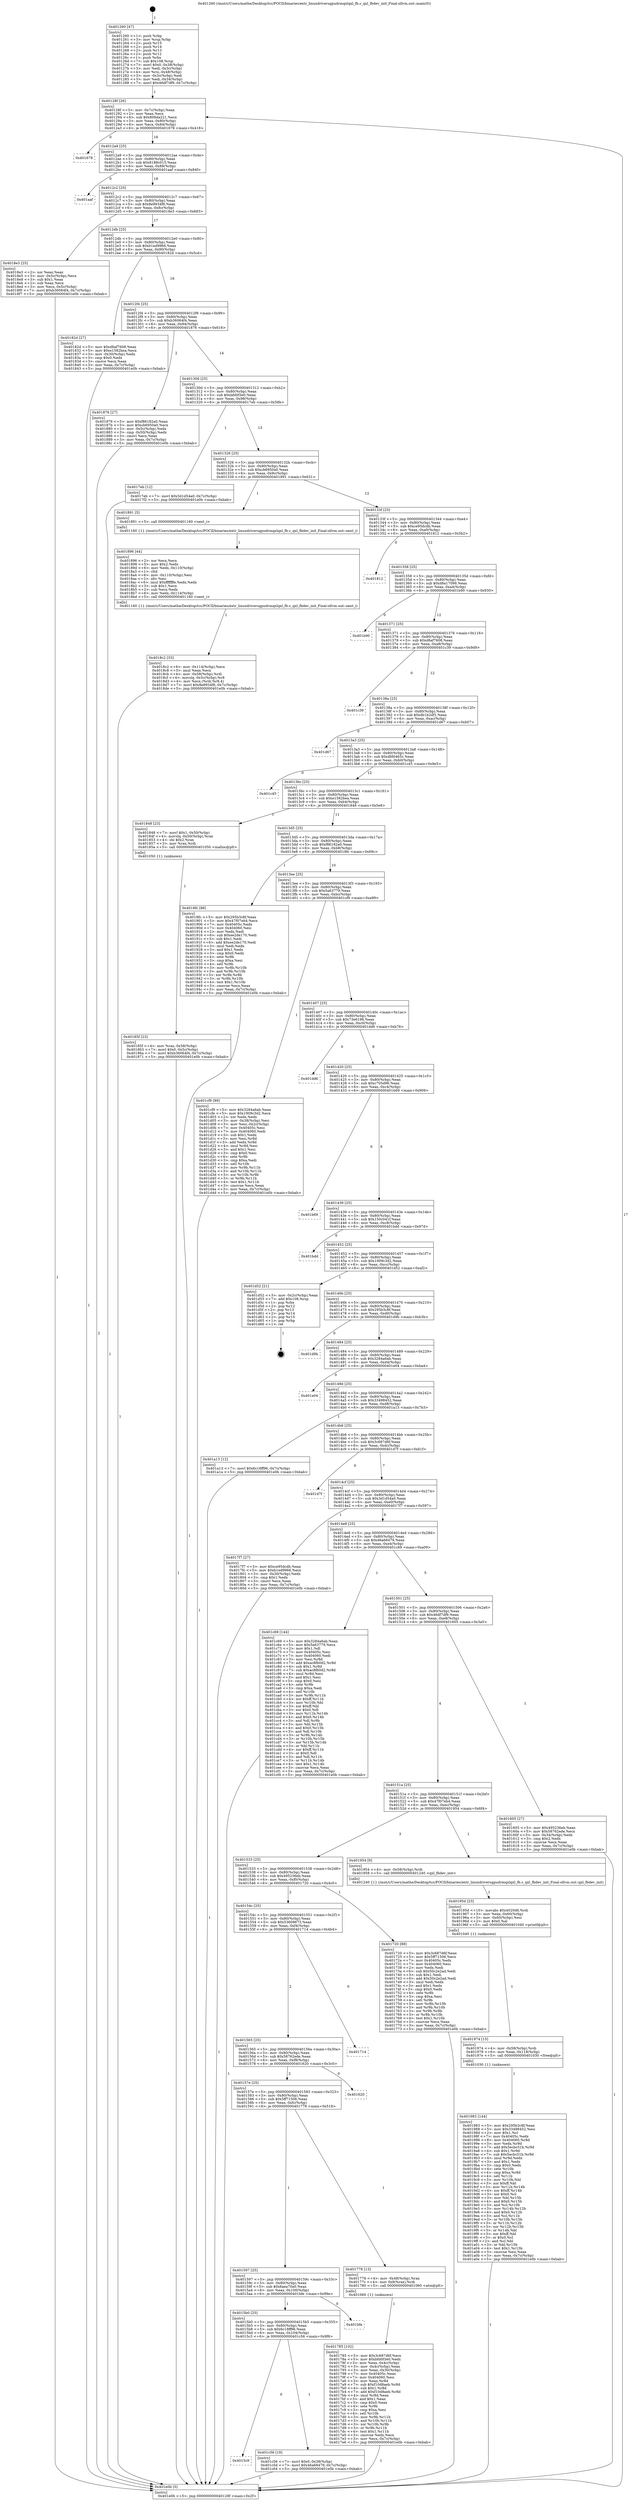 digraph "0x401260" {
  label = "0x401260 (/mnt/c/Users/mathe/Desktop/tcc/POCII/binaries/extr_linuxdriversgpudrmqxlqxl_fb.c_qxl_fbdev_init_Final-ollvm.out::main(0))"
  labelloc = "t"
  node[shape=record]

  Entry [label="",width=0.3,height=0.3,shape=circle,fillcolor=black,style=filled]
  "0x40128f" [label="{
     0x40128f [26]\l
     | [instrs]\l
     &nbsp;&nbsp;0x40128f \<+3\>: mov -0x7c(%rbp),%eax\l
     &nbsp;&nbsp;0x401292 \<+2\>: mov %eax,%ecx\l
     &nbsp;&nbsp;0x401294 \<+6\>: sub $0x806da221,%ecx\l
     &nbsp;&nbsp;0x40129a \<+3\>: mov %eax,-0x80(%rbp)\l
     &nbsp;&nbsp;0x40129d \<+6\>: mov %ecx,-0x84(%rbp)\l
     &nbsp;&nbsp;0x4012a3 \<+6\>: je 0000000000401678 \<main+0x418\>\l
  }"]
  "0x401678" [label="{
     0x401678\l
  }", style=dashed]
  "0x4012a9" [label="{
     0x4012a9 [25]\l
     | [instrs]\l
     &nbsp;&nbsp;0x4012a9 \<+5\>: jmp 00000000004012ae \<main+0x4e\>\l
     &nbsp;&nbsp;0x4012ae \<+3\>: mov -0x80(%rbp),%eax\l
     &nbsp;&nbsp;0x4012b1 \<+5\>: sub $0x8188c015,%eax\l
     &nbsp;&nbsp;0x4012b6 \<+6\>: mov %eax,-0x88(%rbp)\l
     &nbsp;&nbsp;0x4012bc \<+6\>: je 0000000000401aaf \<main+0x84f\>\l
  }"]
  Exit [label="",width=0.3,height=0.3,shape=circle,fillcolor=black,style=filled,peripheries=2]
  "0x401aaf" [label="{
     0x401aaf\l
  }", style=dashed]
  "0x4012c2" [label="{
     0x4012c2 [25]\l
     | [instrs]\l
     &nbsp;&nbsp;0x4012c2 \<+5\>: jmp 00000000004012c7 \<main+0x67\>\l
     &nbsp;&nbsp;0x4012c7 \<+3\>: mov -0x80(%rbp),%eax\l
     &nbsp;&nbsp;0x4012ca \<+5\>: sub $0x8e9934f6,%eax\l
     &nbsp;&nbsp;0x4012cf \<+6\>: mov %eax,-0x8c(%rbp)\l
     &nbsp;&nbsp;0x4012d5 \<+6\>: je 00000000004018e3 \<main+0x683\>\l
  }"]
  "0x4015c9" [label="{
     0x4015c9\l
  }", style=dashed]
  "0x4018e3" [label="{
     0x4018e3 [25]\l
     | [instrs]\l
     &nbsp;&nbsp;0x4018e3 \<+2\>: xor %eax,%eax\l
     &nbsp;&nbsp;0x4018e5 \<+3\>: mov -0x5c(%rbp),%ecx\l
     &nbsp;&nbsp;0x4018e8 \<+3\>: sub $0x1,%eax\l
     &nbsp;&nbsp;0x4018eb \<+2\>: sub %eax,%ecx\l
     &nbsp;&nbsp;0x4018ed \<+3\>: mov %ecx,-0x5c(%rbp)\l
     &nbsp;&nbsp;0x4018f0 \<+7\>: movl $0xb36064f4,-0x7c(%rbp)\l
     &nbsp;&nbsp;0x4018f7 \<+5\>: jmp 0000000000401e0b \<main+0xbab\>\l
  }"]
  "0x4012db" [label="{
     0x4012db [25]\l
     | [instrs]\l
     &nbsp;&nbsp;0x4012db \<+5\>: jmp 00000000004012e0 \<main+0x80\>\l
     &nbsp;&nbsp;0x4012e0 \<+3\>: mov -0x80(%rbp),%eax\l
     &nbsp;&nbsp;0x4012e3 \<+5\>: sub $0xb1ed9966,%eax\l
     &nbsp;&nbsp;0x4012e8 \<+6\>: mov %eax,-0x90(%rbp)\l
     &nbsp;&nbsp;0x4012ee \<+6\>: je 000000000040182d \<main+0x5cd\>\l
  }"]
  "0x401c56" [label="{
     0x401c56 [19]\l
     | [instrs]\l
     &nbsp;&nbsp;0x401c56 \<+7\>: movl $0x0,-0x38(%rbp)\l
     &nbsp;&nbsp;0x401c5d \<+7\>: movl $0x46a68479,-0x7c(%rbp)\l
     &nbsp;&nbsp;0x401c64 \<+5\>: jmp 0000000000401e0b \<main+0xbab\>\l
  }"]
  "0x40182d" [label="{
     0x40182d [27]\l
     | [instrs]\l
     &nbsp;&nbsp;0x40182d \<+5\>: mov $0xd8af7608,%eax\l
     &nbsp;&nbsp;0x401832 \<+5\>: mov $0xe1582bea,%ecx\l
     &nbsp;&nbsp;0x401837 \<+3\>: mov -0x30(%rbp),%edx\l
     &nbsp;&nbsp;0x40183a \<+3\>: cmp $0x0,%edx\l
     &nbsp;&nbsp;0x40183d \<+3\>: cmove %ecx,%eax\l
     &nbsp;&nbsp;0x401840 \<+3\>: mov %eax,-0x7c(%rbp)\l
     &nbsp;&nbsp;0x401843 \<+5\>: jmp 0000000000401e0b \<main+0xbab\>\l
  }"]
  "0x4012f4" [label="{
     0x4012f4 [25]\l
     | [instrs]\l
     &nbsp;&nbsp;0x4012f4 \<+5\>: jmp 00000000004012f9 \<main+0x99\>\l
     &nbsp;&nbsp;0x4012f9 \<+3\>: mov -0x80(%rbp),%eax\l
     &nbsp;&nbsp;0x4012fc \<+5\>: sub $0xb36064f4,%eax\l
     &nbsp;&nbsp;0x401301 \<+6\>: mov %eax,-0x94(%rbp)\l
     &nbsp;&nbsp;0x401307 \<+6\>: je 0000000000401876 \<main+0x616\>\l
  }"]
  "0x4015b0" [label="{
     0x4015b0 [25]\l
     | [instrs]\l
     &nbsp;&nbsp;0x4015b0 \<+5\>: jmp 00000000004015b5 \<main+0x355\>\l
     &nbsp;&nbsp;0x4015b5 \<+3\>: mov -0x80(%rbp),%eax\l
     &nbsp;&nbsp;0x4015b8 \<+5\>: sub $0x6c18ff96,%eax\l
     &nbsp;&nbsp;0x4015bd \<+6\>: mov %eax,-0x104(%rbp)\l
     &nbsp;&nbsp;0x4015c3 \<+6\>: je 0000000000401c56 \<main+0x9f6\>\l
  }"]
  "0x401876" [label="{
     0x401876 [27]\l
     | [instrs]\l
     &nbsp;&nbsp;0x401876 \<+5\>: mov $0xf86182a0,%eax\l
     &nbsp;&nbsp;0x40187b \<+5\>: mov $0xcb6950a0,%ecx\l
     &nbsp;&nbsp;0x401880 \<+3\>: mov -0x5c(%rbp),%edx\l
     &nbsp;&nbsp;0x401883 \<+3\>: cmp -0x50(%rbp),%edx\l
     &nbsp;&nbsp;0x401886 \<+3\>: cmovl %ecx,%eax\l
     &nbsp;&nbsp;0x401889 \<+3\>: mov %eax,-0x7c(%rbp)\l
     &nbsp;&nbsp;0x40188c \<+5\>: jmp 0000000000401e0b \<main+0xbab\>\l
  }"]
  "0x40130d" [label="{
     0x40130d [25]\l
     | [instrs]\l
     &nbsp;&nbsp;0x40130d \<+5\>: jmp 0000000000401312 \<main+0xb2\>\l
     &nbsp;&nbsp;0x401312 \<+3\>: mov -0x80(%rbp),%eax\l
     &nbsp;&nbsp;0x401315 \<+5\>: sub $0xbfd0f3e0,%eax\l
     &nbsp;&nbsp;0x40131a \<+6\>: mov %eax,-0x98(%rbp)\l
     &nbsp;&nbsp;0x401320 \<+6\>: je 00000000004017eb \<main+0x58b\>\l
  }"]
  "0x401bfe" [label="{
     0x401bfe\l
  }", style=dashed]
  "0x4017eb" [label="{
     0x4017eb [12]\l
     | [instrs]\l
     &nbsp;&nbsp;0x4017eb \<+7\>: movl $0x3d1d54a0,-0x7c(%rbp)\l
     &nbsp;&nbsp;0x4017f2 \<+5\>: jmp 0000000000401e0b \<main+0xbab\>\l
  }"]
  "0x401326" [label="{
     0x401326 [25]\l
     | [instrs]\l
     &nbsp;&nbsp;0x401326 \<+5\>: jmp 000000000040132b \<main+0xcb\>\l
     &nbsp;&nbsp;0x40132b \<+3\>: mov -0x80(%rbp),%eax\l
     &nbsp;&nbsp;0x40132e \<+5\>: sub $0xcb6950a0,%eax\l
     &nbsp;&nbsp;0x401333 \<+6\>: mov %eax,-0x9c(%rbp)\l
     &nbsp;&nbsp;0x401339 \<+6\>: je 0000000000401891 \<main+0x631\>\l
  }"]
  "0x401983" [label="{
     0x401983 [144]\l
     | [instrs]\l
     &nbsp;&nbsp;0x401983 \<+5\>: mov $0x295b3c8f,%eax\l
     &nbsp;&nbsp;0x401988 \<+5\>: mov $0x33498452,%esi\l
     &nbsp;&nbsp;0x40198d \<+2\>: mov $0x1,%cl\l
     &nbsp;&nbsp;0x40198f \<+7\>: mov 0x40405c,%edx\l
     &nbsp;&nbsp;0x401996 \<+8\>: mov 0x404060,%r8d\l
     &nbsp;&nbsp;0x40199e \<+3\>: mov %edx,%r9d\l
     &nbsp;&nbsp;0x4019a1 \<+7\>: add $0x5ecbc51b,%r9d\l
     &nbsp;&nbsp;0x4019a8 \<+4\>: sub $0x1,%r9d\l
     &nbsp;&nbsp;0x4019ac \<+7\>: sub $0x5ecbc51b,%r9d\l
     &nbsp;&nbsp;0x4019b3 \<+4\>: imul %r9d,%edx\l
     &nbsp;&nbsp;0x4019b7 \<+3\>: and $0x1,%edx\l
     &nbsp;&nbsp;0x4019ba \<+3\>: cmp $0x0,%edx\l
     &nbsp;&nbsp;0x4019bd \<+4\>: sete %r10b\l
     &nbsp;&nbsp;0x4019c1 \<+4\>: cmp $0xa,%r8d\l
     &nbsp;&nbsp;0x4019c5 \<+4\>: setl %r11b\l
     &nbsp;&nbsp;0x4019c9 \<+3\>: mov %r10b,%bl\l
     &nbsp;&nbsp;0x4019cc \<+3\>: xor $0xff,%bl\l
     &nbsp;&nbsp;0x4019cf \<+3\>: mov %r11b,%r14b\l
     &nbsp;&nbsp;0x4019d2 \<+4\>: xor $0xff,%r14b\l
     &nbsp;&nbsp;0x4019d6 \<+3\>: xor $0x0,%cl\l
     &nbsp;&nbsp;0x4019d9 \<+3\>: mov %bl,%r15b\l
     &nbsp;&nbsp;0x4019dc \<+4\>: and $0x0,%r15b\l
     &nbsp;&nbsp;0x4019e0 \<+3\>: and %cl,%r10b\l
     &nbsp;&nbsp;0x4019e3 \<+3\>: mov %r14b,%r12b\l
     &nbsp;&nbsp;0x4019e6 \<+4\>: and $0x0,%r12b\l
     &nbsp;&nbsp;0x4019ea \<+3\>: and %cl,%r11b\l
     &nbsp;&nbsp;0x4019ed \<+3\>: or %r10b,%r15b\l
     &nbsp;&nbsp;0x4019f0 \<+3\>: or %r11b,%r12b\l
     &nbsp;&nbsp;0x4019f3 \<+3\>: xor %r12b,%r15b\l
     &nbsp;&nbsp;0x4019f6 \<+3\>: or %r14b,%bl\l
     &nbsp;&nbsp;0x4019f9 \<+3\>: xor $0xff,%bl\l
     &nbsp;&nbsp;0x4019fc \<+3\>: or $0x0,%cl\l
     &nbsp;&nbsp;0x4019ff \<+2\>: and %cl,%bl\l
     &nbsp;&nbsp;0x401a01 \<+3\>: or %bl,%r15b\l
     &nbsp;&nbsp;0x401a04 \<+4\>: test $0x1,%r15b\l
     &nbsp;&nbsp;0x401a08 \<+3\>: cmovne %esi,%eax\l
     &nbsp;&nbsp;0x401a0b \<+3\>: mov %eax,-0x7c(%rbp)\l
     &nbsp;&nbsp;0x401a0e \<+5\>: jmp 0000000000401e0b \<main+0xbab\>\l
  }"]
  "0x401891" [label="{
     0x401891 [5]\l
     | [instrs]\l
     &nbsp;&nbsp;0x401891 \<+5\>: call 0000000000401160 \<next_i\>\l
     | [calls]\l
     &nbsp;&nbsp;0x401160 \{1\} (/mnt/c/Users/mathe/Desktop/tcc/POCII/binaries/extr_linuxdriversgpudrmqxlqxl_fb.c_qxl_fbdev_init_Final-ollvm.out::next_i)\l
  }"]
  "0x40133f" [label="{
     0x40133f [25]\l
     | [instrs]\l
     &nbsp;&nbsp;0x40133f \<+5\>: jmp 0000000000401344 \<main+0xe4\>\l
     &nbsp;&nbsp;0x401344 \<+3\>: mov -0x80(%rbp),%eax\l
     &nbsp;&nbsp;0x401347 \<+5\>: sub $0xce95dcdb,%eax\l
     &nbsp;&nbsp;0x40134c \<+6\>: mov %eax,-0xa0(%rbp)\l
     &nbsp;&nbsp;0x401352 \<+6\>: je 0000000000401812 \<main+0x5b2\>\l
  }"]
  "0x401974" [label="{
     0x401974 [15]\l
     | [instrs]\l
     &nbsp;&nbsp;0x401974 \<+4\>: mov -0x58(%rbp),%rdi\l
     &nbsp;&nbsp;0x401978 \<+6\>: mov %eax,-0x118(%rbp)\l
     &nbsp;&nbsp;0x40197e \<+5\>: call 0000000000401030 \<free@plt\>\l
     | [calls]\l
     &nbsp;&nbsp;0x401030 \{1\} (unknown)\l
  }"]
  "0x401812" [label="{
     0x401812\l
  }", style=dashed]
  "0x401358" [label="{
     0x401358 [25]\l
     | [instrs]\l
     &nbsp;&nbsp;0x401358 \<+5\>: jmp 000000000040135d \<main+0xfd\>\l
     &nbsp;&nbsp;0x40135d \<+3\>: mov -0x80(%rbp),%eax\l
     &nbsp;&nbsp;0x401360 \<+5\>: sub $0xd8a17099,%eax\l
     &nbsp;&nbsp;0x401365 \<+6\>: mov %eax,-0xa4(%rbp)\l
     &nbsp;&nbsp;0x40136b \<+6\>: je 0000000000401b90 \<main+0x930\>\l
  }"]
  "0x40195d" [label="{
     0x40195d [23]\l
     | [instrs]\l
     &nbsp;&nbsp;0x40195d \<+10\>: movabs $0x4020d6,%rdi\l
     &nbsp;&nbsp;0x401967 \<+3\>: mov %eax,-0x60(%rbp)\l
     &nbsp;&nbsp;0x40196a \<+3\>: mov -0x60(%rbp),%esi\l
     &nbsp;&nbsp;0x40196d \<+2\>: mov $0x0,%al\l
     &nbsp;&nbsp;0x40196f \<+5\>: call 0000000000401040 \<printf@plt\>\l
     | [calls]\l
     &nbsp;&nbsp;0x401040 \{1\} (unknown)\l
  }"]
  "0x401b90" [label="{
     0x401b90\l
  }", style=dashed]
  "0x401371" [label="{
     0x401371 [25]\l
     | [instrs]\l
     &nbsp;&nbsp;0x401371 \<+5\>: jmp 0000000000401376 \<main+0x116\>\l
     &nbsp;&nbsp;0x401376 \<+3\>: mov -0x80(%rbp),%eax\l
     &nbsp;&nbsp;0x401379 \<+5\>: sub $0xd8af7608,%eax\l
     &nbsp;&nbsp;0x40137e \<+6\>: mov %eax,-0xa8(%rbp)\l
     &nbsp;&nbsp;0x401384 \<+6\>: je 0000000000401c39 \<main+0x9d9\>\l
  }"]
  "0x4018c2" [label="{
     0x4018c2 [33]\l
     | [instrs]\l
     &nbsp;&nbsp;0x4018c2 \<+6\>: mov -0x114(%rbp),%ecx\l
     &nbsp;&nbsp;0x4018c8 \<+3\>: imul %eax,%ecx\l
     &nbsp;&nbsp;0x4018cb \<+4\>: mov -0x58(%rbp),%rdi\l
     &nbsp;&nbsp;0x4018cf \<+4\>: movslq -0x5c(%rbp),%r8\l
     &nbsp;&nbsp;0x4018d3 \<+4\>: mov %ecx,(%rdi,%r8,4)\l
     &nbsp;&nbsp;0x4018d7 \<+7\>: movl $0x8e9934f6,-0x7c(%rbp)\l
     &nbsp;&nbsp;0x4018de \<+5\>: jmp 0000000000401e0b \<main+0xbab\>\l
  }"]
  "0x401c39" [label="{
     0x401c39\l
  }", style=dashed]
  "0x40138a" [label="{
     0x40138a [25]\l
     | [instrs]\l
     &nbsp;&nbsp;0x40138a \<+5\>: jmp 000000000040138f \<main+0x12f\>\l
     &nbsp;&nbsp;0x40138f \<+3\>: mov -0x80(%rbp),%eax\l
     &nbsp;&nbsp;0x401392 \<+5\>: sub $0xdb1b2df1,%eax\l
     &nbsp;&nbsp;0x401397 \<+6\>: mov %eax,-0xac(%rbp)\l
     &nbsp;&nbsp;0x40139d \<+6\>: je 0000000000401d67 \<main+0xb07\>\l
  }"]
  "0x401896" [label="{
     0x401896 [44]\l
     | [instrs]\l
     &nbsp;&nbsp;0x401896 \<+2\>: xor %ecx,%ecx\l
     &nbsp;&nbsp;0x401898 \<+5\>: mov $0x2,%edx\l
     &nbsp;&nbsp;0x40189d \<+6\>: mov %edx,-0x110(%rbp)\l
     &nbsp;&nbsp;0x4018a3 \<+1\>: cltd\l
     &nbsp;&nbsp;0x4018a4 \<+6\>: mov -0x110(%rbp),%esi\l
     &nbsp;&nbsp;0x4018aa \<+2\>: idiv %esi\l
     &nbsp;&nbsp;0x4018ac \<+6\>: imul $0xfffffffe,%edx,%edx\l
     &nbsp;&nbsp;0x4018b2 \<+3\>: sub $0x1,%ecx\l
     &nbsp;&nbsp;0x4018b5 \<+2\>: sub %ecx,%edx\l
     &nbsp;&nbsp;0x4018b7 \<+6\>: mov %edx,-0x114(%rbp)\l
     &nbsp;&nbsp;0x4018bd \<+5\>: call 0000000000401160 \<next_i\>\l
     | [calls]\l
     &nbsp;&nbsp;0x401160 \{1\} (/mnt/c/Users/mathe/Desktop/tcc/POCII/binaries/extr_linuxdriversgpudrmqxlqxl_fb.c_qxl_fbdev_init_Final-ollvm.out::next_i)\l
  }"]
  "0x401d67" [label="{
     0x401d67\l
  }", style=dashed]
  "0x4013a3" [label="{
     0x4013a3 [25]\l
     | [instrs]\l
     &nbsp;&nbsp;0x4013a3 \<+5\>: jmp 00000000004013a8 \<main+0x148\>\l
     &nbsp;&nbsp;0x4013a8 \<+3\>: mov -0x80(%rbp),%eax\l
     &nbsp;&nbsp;0x4013ab \<+5\>: sub $0xdfd0465c,%eax\l
     &nbsp;&nbsp;0x4013b0 \<+6\>: mov %eax,-0xb0(%rbp)\l
     &nbsp;&nbsp;0x4013b6 \<+6\>: je 0000000000401c45 \<main+0x9e5\>\l
  }"]
  "0x40185f" [label="{
     0x40185f [23]\l
     | [instrs]\l
     &nbsp;&nbsp;0x40185f \<+4\>: mov %rax,-0x58(%rbp)\l
     &nbsp;&nbsp;0x401863 \<+7\>: movl $0x0,-0x5c(%rbp)\l
     &nbsp;&nbsp;0x40186a \<+7\>: movl $0xb36064f4,-0x7c(%rbp)\l
     &nbsp;&nbsp;0x401871 \<+5\>: jmp 0000000000401e0b \<main+0xbab\>\l
  }"]
  "0x401c45" [label="{
     0x401c45\l
  }", style=dashed]
  "0x4013bc" [label="{
     0x4013bc [25]\l
     | [instrs]\l
     &nbsp;&nbsp;0x4013bc \<+5\>: jmp 00000000004013c1 \<main+0x161\>\l
     &nbsp;&nbsp;0x4013c1 \<+3\>: mov -0x80(%rbp),%eax\l
     &nbsp;&nbsp;0x4013c4 \<+5\>: sub $0xe1582bea,%eax\l
     &nbsp;&nbsp;0x4013c9 \<+6\>: mov %eax,-0xb4(%rbp)\l
     &nbsp;&nbsp;0x4013cf \<+6\>: je 0000000000401848 \<main+0x5e8\>\l
  }"]
  "0x401785" [label="{
     0x401785 [102]\l
     | [instrs]\l
     &nbsp;&nbsp;0x401785 \<+5\>: mov $0x3c687d6f,%ecx\l
     &nbsp;&nbsp;0x40178a \<+5\>: mov $0xbfd0f3e0,%edx\l
     &nbsp;&nbsp;0x40178f \<+3\>: mov %eax,-0x4c(%rbp)\l
     &nbsp;&nbsp;0x401792 \<+3\>: mov -0x4c(%rbp),%eax\l
     &nbsp;&nbsp;0x401795 \<+3\>: mov %eax,-0x30(%rbp)\l
     &nbsp;&nbsp;0x401798 \<+7\>: mov 0x40405c,%eax\l
     &nbsp;&nbsp;0x40179f \<+7\>: mov 0x404060,%esi\l
     &nbsp;&nbsp;0x4017a6 \<+3\>: mov %eax,%r8d\l
     &nbsp;&nbsp;0x4017a9 \<+7\>: sub $0xf10d8aeb,%r8d\l
     &nbsp;&nbsp;0x4017b0 \<+4\>: sub $0x1,%r8d\l
     &nbsp;&nbsp;0x4017b4 \<+7\>: add $0xf10d8aeb,%r8d\l
     &nbsp;&nbsp;0x4017bb \<+4\>: imul %r8d,%eax\l
     &nbsp;&nbsp;0x4017bf \<+3\>: and $0x1,%eax\l
     &nbsp;&nbsp;0x4017c2 \<+3\>: cmp $0x0,%eax\l
     &nbsp;&nbsp;0x4017c5 \<+4\>: sete %r9b\l
     &nbsp;&nbsp;0x4017c9 \<+3\>: cmp $0xa,%esi\l
     &nbsp;&nbsp;0x4017cc \<+4\>: setl %r10b\l
     &nbsp;&nbsp;0x4017d0 \<+3\>: mov %r9b,%r11b\l
     &nbsp;&nbsp;0x4017d3 \<+3\>: and %r10b,%r11b\l
     &nbsp;&nbsp;0x4017d6 \<+3\>: xor %r10b,%r9b\l
     &nbsp;&nbsp;0x4017d9 \<+3\>: or %r9b,%r11b\l
     &nbsp;&nbsp;0x4017dc \<+4\>: test $0x1,%r11b\l
     &nbsp;&nbsp;0x4017e0 \<+3\>: cmovne %edx,%ecx\l
     &nbsp;&nbsp;0x4017e3 \<+3\>: mov %ecx,-0x7c(%rbp)\l
     &nbsp;&nbsp;0x4017e6 \<+5\>: jmp 0000000000401e0b \<main+0xbab\>\l
  }"]
  "0x401848" [label="{
     0x401848 [23]\l
     | [instrs]\l
     &nbsp;&nbsp;0x401848 \<+7\>: movl $0x1,-0x50(%rbp)\l
     &nbsp;&nbsp;0x40184f \<+4\>: movslq -0x50(%rbp),%rax\l
     &nbsp;&nbsp;0x401853 \<+4\>: shl $0x2,%rax\l
     &nbsp;&nbsp;0x401857 \<+3\>: mov %rax,%rdi\l
     &nbsp;&nbsp;0x40185a \<+5\>: call 0000000000401050 \<malloc@plt\>\l
     | [calls]\l
     &nbsp;&nbsp;0x401050 \{1\} (unknown)\l
  }"]
  "0x4013d5" [label="{
     0x4013d5 [25]\l
     | [instrs]\l
     &nbsp;&nbsp;0x4013d5 \<+5\>: jmp 00000000004013da \<main+0x17a\>\l
     &nbsp;&nbsp;0x4013da \<+3\>: mov -0x80(%rbp),%eax\l
     &nbsp;&nbsp;0x4013dd \<+5\>: sub $0xf86182a0,%eax\l
     &nbsp;&nbsp;0x4013e2 \<+6\>: mov %eax,-0xb8(%rbp)\l
     &nbsp;&nbsp;0x4013e8 \<+6\>: je 00000000004018fc \<main+0x69c\>\l
  }"]
  "0x401597" [label="{
     0x401597 [25]\l
     | [instrs]\l
     &nbsp;&nbsp;0x401597 \<+5\>: jmp 000000000040159c \<main+0x33c\>\l
     &nbsp;&nbsp;0x40159c \<+3\>: mov -0x80(%rbp),%eax\l
     &nbsp;&nbsp;0x40159f \<+5\>: sub $0x6aea70a0,%eax\l
     &nbsp;&nbsp;0x4015a4 \<+6\>: mov %eax,-0x100(%rbp)\l
     &nbsp;&nbsp;0x4015aa \<+6\>: je 0000000000401bfe \<main+0x99e\>\l
  }"]
  "0x4018fc" [label="{
     0x4018fc [88]\l
     | [instrs]\l
     &nbsp;&nbsp;0x4018fc \<+5\>: mov $0x295b3c8f,%eax\l
     &nbsp;&nbsp;0x401901 \<+5\>: mov $0x47f07eb4,%ecx\l
     &nbsp;&nbsp;0x401906 \<+7\>: mov 0x40405c,%edx\l
     &nbsp;&nbsp;0x40190d \<+7\>: mov 0x404060,%esi\l
     &nbsp;&nbsp;0x401914 \<+2\>: mov %edx,%edi\l
     &nbsp;&nbsp;0x401916 \<+6\>: sub $0xee2de170,%edi\l
     &nbsp;&nbsp;0x40191c \<+3\>: sub $0x1,%edi\l
     &nbsp;&nbsp;0x40191f \<+6\>: add $0xee2de170,%edi\l
     &nbsp;&nbsp;0x401925 \<+3\>: imul %edi,%edx\l
     &nbsp;&nbsp;0x401928 \<+3\>: and $0x1,%edx\l
     &nbsp;&nbsp;0x40192b \<+3\>: cmp $0x0,%edx\l
     &nbsp;&nbsp;0x40192e \<+4\>: sete %r8b\l
     &nbsp;&nbsp;0x401932 \<+3\>: cmp $0xa,%esi\l
     &nbsp;&nbsp;0x401935 \<+4\>: setl %r9b\l
     &nbsp;&nbsp;0x401939 \<+3\>: mov %r8b,%r10b\l
     &nbsp;&nbsp;0x40193c \<+3\>: and %r9b,%r10b\l
     &nbsp;&nbsp;0x40193f \<+3\>: xor %r9b,%r8b\l
     &nbsp;&nbsp;0x401942 \<+3\>: or %r8b,%r10b\l
     &nbsp;&nbsp;0x401945 \<+4\>: test $0x1,%r10b\l
     &nbsp;&nbsp;0x401949 \<+3\>: cmovne %ecx,%eax\l
     &nbsp;&nbsp;0x40194c \<+3\>: mov %eax,-0x7c(%rbp)\l
     &nbsp;&nbsp;0x40194f \<+5\>: jmp 0000000000401e0b \<main+0xbab\>\l
  }"]
  "0x4013ee" [label="{
     0x4013ee [25]\l
     | [instrs]\l
     &nbsp;&nbsp;0x4013ee \<+5\>: jmp 00000000004013f3 \<main+0x193\>\l
     &nbsp;&nbsp;0x4013f3 \<+3\>: mov -0x80(%rbp),%eax\l
     &nbsp;&nbsp;0x4013f6 \<+5\>: sub $0x5a63779,%eax\l
     &nbsp;&nbsp;0x4013fb \<+6\>: mov %eax,-0xbc(%rbp)\l
     &nbsp;&nbsp;0x401401 \<+6\>: je 0000000000401cf9 \<main+0xa99\>\l
  }"]
  "0x401778" [label="{
     0x401778 [13]\l
     | [instrs]\l
     &nbsp;&nbsp;0x401778 \<+4\>: mov -0x48(%rbp),%rax\l
     &nbsp;&nbsp;0x40177c \<+4\>: mov 0x8(%rax),%rdi\l
     &nbsp;&nbsp;0x401780 \<+5\>: call 0000000000401060 \<atoi@plt\>\l
     | [calls]\l
     &nbsp;&nbsp;0x401060 \{1\} (unknown)\l
  }"]
  "0x401cf9" [label="{
     0x401cf9 [89]\l
     | [instrs]\l
     &nbsp;&nbsp;0x401cf9 \<+5\>: mov $0x3284a6ab,%eax\l
     &nbsp;&nbsp;0x401cfe \<+5\>: mov $0x1909c3d2,%ecx\l
     &nbsp;&nbsp;0x401d03 \<+2\>: xor %edx,%edx\l
     &nbsp;&nbsp;0x401d05 \<+3\>: mov -0x38(%rbp),%esi\l
     &nbsp;&nbsp;0x401d08 \<+3\>: mov %esi,-0x2c(%rbp)\l
     &nbsp;&nbsp;0x401d0b \<+7\>: mov 0x40405c,%esi\l
     &nbsp;&nbsp;0x401d12 \<+7\>: mov 0x404060,%edi\l
     &nbsp;&nbsp;0x401d19 \<+3\>: sub $0x1,%edx\l
     &nbsp;&nbsp;0x401d1c \<+3\>: mov %esi,%r8d\l
     &nbsp;&nbsp;0x401d1f \<+3\>: add %edx,%r8d\l
     &nbsp;&nbsp;0x401d22 \<+4\>: imul %r8d,%esi\l
     &nbsp;&nbsp;0x401d26 \<+3\>: and $0x1,%esi\l
     &nbsp;&nbsp;0x401d29 \<+3\>: cmp $0x0,%esi\l
     &nbsp;&nbsp;0x401d2c \<+4\>: sete %r9b\l
     &nbsp;&nbsp;0x401d30 \<+3\>: cmp $0xa,%edi\l
     &nbsp;&nbsp;0x401d33 \<+4\>: setl %r10b\l
     &nbsp;&nbsp;0x401d37 \<+3\>: mov %r9b,%r11b\l
     &nbsp;&nbsp;0x401d3a \<+3\>: and %r10b,%r11b\l
     &nbsp;&nbsp;0x401d3d \<+3\>: xor %r10b,%r9b\l
     &nbsp;&nbsp;0x401d40 \<+3\>: or %r9b,%r11b\l
     &nbsp;&nbsp;0x401d43 \<+4\>: test $0x1,%r11b\l
     &nbsp;&nbsp;0x401d47 \<+3\>: cmovne %ecx,%eax\l
     &nbsp;&nbsp;0x401d4a \<+3\>: mov %eax,-0x7c(%rbp)\l
     &nbsp;&nbsp;0x401d4d \<+5\>: jmp 0000000000401e0b \<main+0xbab\>\l
  }"]
  "0x401407" [label="{
     0x401407 [25]\l
     | [instrs]\l
     &nbsp;&nbsp;0x401407 \<+5\>: jmp 000000000040140c \<main+0x1ac\>\l
     &nbsp;&nbsp;0x40140c \<+3\>: mov -0x80(%rbp),%eax\l
     &nbsp;&nbsp;0x40140f \<+5\>: sub $0x73e6196,%eax\l
     &nbsp;&nbsp;0x401414 \<+6\>: mov %eax,-0xc0(%rbp)\l
     &nbsp;&nbsp;0x40141a \<+6\>: je 0000000000401dd6 \<main+0xb76\>\l
  }"]
  "0x40157e" [label="{
     0x40157e [25]\l
     | [instrs]\l
     &nbsp;&nbsp;0x40157e \<+5\>: jmp 0000000000401583 \<main+0x323\>\l
     &nbsp;&nbsp;0x401583 \<+3\>: mov -0x80(%rbp),%eax\l
     &nbsp;&nbsp;0x401586 \<+5\>: sub $0x5ff71506,%eax\l
     &nbsp;&nbsp;0x40158b \<+6\>: mov %eax,-0xfc(%rbp)\l
     &nbsp;&nbsp;0x401591 \<+6\>: je 0000000000401778 \<main+0x518\>\l
  }"]
  "0x401dd6" [label="{
     0x401dd6\l
  }", style=dashed]
  "0x401420" [label="{
     0x401420 [25]\l
     | [instrs]\l
     &nbsp;&nbsp;0x401420 \<+5\>: jmp 0000000000401425 \<main+0x1c5\>\l
     &nbsp;&nbsp;0x401425 \<+3\>: mov -0x80(%rbp),%eax\l
     &nbsp;&nbsp;0x401428 \<+5\>: sub $0xc705d96,%eax\l
     &nbsp;&nbsp;0x40142d \<+6\>: mov %eax,-0xc4(%rbp)\l
     &nbsp;&nbsp;0x401433 \<+6\>: je 0000000000401b69 \<main+0x909\>\l
  }"]
  "0x401620" [label="{
     0x401620\l
  }", style=dashed]
  "0x401b69" [label="{
     0x401b69\l
  }", style=dashed]
  "0x401439" [label="{
     0x401439 [25]\l
     | [instrs]\l
     &nbsp;&nbsp;0x401439 \<+5\>: jmp 000000000040143e \<main+0x1de\>\l
     &nbsp;&nbsp;0x40143e \<+3\>: mov -0x80(%rbp),%eax\l
     &nbsp;&nbsp;0x401441 \<+5\>: sub $0x150c041f,%eax\l
     &nbsp;&nbsp;0x401446 \<+6\>: mov %eax,-0xc8(%rbp)\l
     &nbsp;&nbsp;0x40144c \<+6\>: je 0000000000401bdd \<main+0x97d\>\l
  }"]
  "0x401565" [label="{
     0x401565 [25]\l
     | [instrs]\l
     &nbsp;&nbsp;0x401565 \<+5\>: jmp 000000000040156a \<main+0x30a\>\l
     &nbsp;&nbsp;0x40156a \<+3\>: mov -0x80(%rbp),%eax\l
     &nbsp;&nbsp;0x40156d \<+5\>: sub $0x58762ede,%eax\l
     &nbsp;&nbsp;0x401572 \<+6\>: mov %eax,-0xf8(%rbp)\l
     &nbsp;&nbsp;0x401578 \<+6\>: je 0000000000401620 \<main+0x3c0\>\l
  }"]
  "0x401bdd" [label="{
     0x401bdd\l
  }", style=dashed]
  "0x401452" [label="{
     0x401452 [25]\l
     | [instrs]\l
     &nbsp;&nbsp;0x401452 \<+5\>: jmp 0000000000401457 \<main+0x1f7\>\l
     &nbsp;&nbsp;0x401457 \<+3\>: mov -0x80(%rbp),%eax\l
     &nbsp;&nbsp;0x40145a \<+5\>: sub $0x1909c3d2,%eax\l
     &nbsp;&nbsp;0x40145f \<+6\>: mov %eax,-0xcc(%rbp)\l
     &nbsp;&nbsp;0x401465 \<+6\>: je 0000000000401d52 \<main+0xaf2\>\l
  }"]
  "0x401714" [label="{
     0x401714\l
  }", style=dashed]
  "0x401d52" [label="{
     0x401d52 [21]\l
     | [instrs]\l
     &nbsp;&nbsp;0x401d52 \<+3\>: mov -0x2c(%rbp),%eax\l
     &nbsp;&nbsp;0x401d55 \<+7\>: add $0x108,%rsp\l
     &nbsp;&nbsp;0x401d5c \<+1\>: pop %rbx\l
     &nbsp;&nbsp;0x401d5d \<+2\>: pop %r12\l
     &nbsp;&nbsp;0x401d5f \<+2\>: pop %r13\l
     &nbsp;&nbsp;0x401d61 \<+2\>: pop %r14\l
     &nbsp;&nbsp;0x401d63 \<+2\>: pop %r15\l
     &nbsp;&nbsp;0x401d65 \<+1\>: pop %rbp\l
     &nbsp;&nbsp;0x401d66 \<+1\>: ret\l
  }"]
  "0x40146b" [label="{
     0x40146b [25]\l
     | [instrs]\l
     &nbsp;&nbsp;0x40146b \<+5\>: jmp 0000000000401470 \<main+0x210\>\l
     &nbsp;&nbsp;0x401470 \<+3\>: mov -0x80(%rbp),%eax\l
     &nbsp;&nbsp;0x401473 \<+5\>: sub $0x295b3c8f,%eax\l
     &nbsp;&nbsp;0x401478 \<+6\>: mov %eax,-0xd0(%rbp)\l
     &nbsp;&nbsp;0x40147e \<+6\>: je 0000000000401d9b \<main+0xb3b\>\l
  }"]
  "0x40154c" [label="{
     0x40154c [25]\l
     | [instrs]\l
     &nbsp;&nbsp;0x40154c \<+5\>: jmp 0000000000401551 \<main+0x2f1\>\l
     &nbsp;&nbsp;0x401551 \<+3\>: mov -0x80(%rbp),%eax\l
     &nbsp;&nbsp;0x401554 \<+5\>: sub $0x53608673,%eax\l
     &nbsp;&nbsp;0x401559 \<+6\>: mov %eax,-0xf4(%rbp)\l
     &nbsp;&nbsp;0x40155f \<+6\>: je 0000000000401714 \<main+0x4b4\>\l
  }"]
  "0x401d9b" [label="{
     0x401d9b\l
  }", style=dashed]
  "0x401484" [label="{
     0x401484 [25]\l
     | [instrs]\l
     &nbsp;&nbsp;0x401484 \<+5\>: jmp 0000000000401489 \<main+0x229\>\l
     &nbsp;&nbsp;0x401489 \<+3\>: mov -0x80(%rbp),%eax\l
     &nbsp;&nbsp;0x40148c \<+5\>: sub $0x3284a6ab,%eax\l
     &nbsp;&nbsp;0x401491 \<+6\>: mov %eax,-0xd4(%rbp)\l
     &nbsp;&nbsp;0x401497 \<+6\>: je 0000000000401e04 \<main+0xba4\>\l
  }"]
  "0x401720" [label="{
     0x401720 [88]\l
     | [instrs]\l
     &nbsp;&nbsp;0x401720 \<+5\>: mov $0x3c687d6f,%eax\l
     &nbsp;&nbsp;0x401725 \<+5\>: mov $0x5ff71506,%ecx\l
     &nbsp;&nbsp;0x40172a \<+7\>: mov 0x40405c,%edx\l
     &nbsp;&nbsp;0x401731 \<+7\>: mov 0x404060,%esi\l
     &nbsp;&nbsp;0x401738 \<+2\>: mov %edx,%edi\l
     &nbsp;&nbsp;0x40173a \<+6\>: sub $0x50c2e2ad,%edi\l
     &nbsp;&nbsp;0x401740 \<+3\>: sub $0x1,%edi\l
     &nbsp;&nbsp;0x401743 \<+6\>: add $0x50c2e2ad,%edi\l
     &nbsp;&nbsp;0x401749 \<+3\>: imul %edi,%edx\l
     &nbsp;&nbsp;0x40174c \<+3\>: and $0x1,%edx\l
     &nbsp;&nbsp;0x40174f \<+3\>: cmp $0x0,%edx\l
     &nbsp;&nbsp;0x401752 \<+4\>: sete %r8b\l
     &nbsp;&nbsp;0x401756 \<+3\>: cmp $0xa,%esi\l
     &nbsp;&nbsp;0x401759 \<+4\>: setl %r9b\l
     &nbsp;&nbsp;0x40175d \<+3\>: mov %r8b,%r10b\l
     &nbsp;&nbsp;0x401760 \<+3\>: and %r9b,%r10b\l
     &nbsp;&nbsp;0x401763 \<+3\>: xor %r9b,%r8b\l
     &nbsp;&nbsp;0x401766 \<+3\>: or %r8b,%r10b\l
     &nbsp;&nbsp;0x401769 \<+4\>: test $0x1,%r10b\l
     &nbsp;&nbsp;0x40176d \<+3\>: cmovne %ecx,%eax\l
     &nbsp;&nbsp;0x401770 \<+3\>: mov %eax,-0x7c(%rbp)\l
     &nbsp;&nbsp;0x401773 \<+5\>: jmp 0000000000401e0b \<main+0xbab\>\l
  }"]
  "0x401e04" [label="{
     0x401e04\l
  }", style=dashed]
  "0x40149d" [label="{
     0x40149d [25]\l
     | [instrs]\l
     &nbsp;&nbsp;0x40149d \<+5\>: jmp 00000000004014a2 \<main+0x242\>\l
     &nbsp;&nbsp;0x4014a2 \<+3\>: mov -0x80(%rbp),%eax\l
     &nbsp;&nbsp;0x4014a5 \<+5\>: sub $0x33498452,%eax\l
     &nbsp;&nbsp;0x4014aa \<+6\>: mov %eax,-0xd8(%rbp)\l
     &nbsp;&nbsp;0x4014b0 \<+6\>: je 0000000000401a13 \<main+0x7b3\>\l
  }"]
  "0x401533" [label="{
     0x401533 [25]\l
     | [instrs]\l
     &nbsp;&nbsp;0x401533 \<+5\>: jmp 0000000000401538 \<main+0x2d8\>\l
     &nbsp;&nbsp;0x401538 \<+3\>: mov -0x80(%rbp),%eax\l
     &nbsp;&nbsp;0x40153b \<+5\>: sub $0x495236eb,%eax\l
     &nbsp;&nbsp;0x401540 \<+6\>: mov %eax,-0xf0(%rbp)\l
     &nbsp;&nbsp;0x401546 \<+6\>: je 0000000000401720 \<main+0x4c0\>\l
  }"]
  "0x401a13" [label="{
     0x401a13 [12]\l
     | [instrs]\l
     &nbsp;&nbsp;0x401a13 \<+7\>: movl $0x6c18ff96,-0x7c(%rbp)\l
     &nbsp;&nbsp;0x401a1a \<+5\>: jmp 0000000000401e0b \<main+0xbab\>\l
  }"]
  "0x4014b6" [label="{
     0x4014b6 [25]\l
     | [instrs]\l
     &nbsp;&nbsp;0x4014b6 \<+5\>: jmp 00000000004014bb \<main+0x25b\>\l
     &nbsp;&nbsp;0x4014bb \<+3\>: mov -0x80(%rbp),%eax\l
     &nbsp;&nbsp;0x4014be \<+5\>: sub $0x3c687d6f,%eax\l
     &nbsp;&nbsp;0x4014c3 \<+6\>: mov %eax,-0xdc(%rbp)\l
     &nbsp;&nbsp;0x4014c9 \<+6\>: je 0000000000401d7f \<main+0xb1f\>\l
  }"]
  "0x401954" [label="{
     0x401954 [9]\l
     | [instrs]\l
     &nbsp;&nbsp;0x401954 \<+4\>: mov -0x58(%rbp),%rdi\l
     &nbsp;&nbsp;0x401958 \<+5\>: call 0000000000401240 \<qxl_fbdev_init\>\l
     | [calls]\l
     &nbsp;&nbsp;0x401240 \{1\} (/mnt/c/Users/mathe/Desktop/tcc/POCII/binaries/extr_linuxdriversgpudrmqxlqxl_fb.c_qxl_fbdev_init_Final-ollvm.out::qxl_fbdev_init)\l
  }"]
  "0x401d7f" [label="{
     0x401d7f\l
  }", style=dashed]
  "0x4014cf" [label="{
     0x4014cf [25]\l
     | [instrs]\l
     &nbsp;&nbsp;0x4014cf \<+5\>: jmp 00000000004014d4 \<main+0x274\>\l
     &nbsp;&nbsp;0x4014d4 \<+3\>: mov -0x80(%rbp),%eax\l
     &nbsp;&nbsp;0x4014d7 \<+5\>: sub $0x3d1d54a0,%eax\l
     &nbsp;&nbsp;0x4014dc \<+6\>: mov %eax,-0xe0(%rbp)\l
     &nbsp;&nbsp;0x4014e2 \<+6\>: je 00000000004017f7 \<main+0x597\>\l
  }"]
  "0x401260" [label="{
     0x401260 [47]\l
     | [instrs]\l
     &nbsp;&nbsp;0x401260 \<+1\>: push %rbp\l
     &nbsp;&nbsp;0x401261 \<+3\>: mov %rsp,%rbp\l
     &nbsp;&nbsp;0x401264 \<+2\>: push %r15\l
     &nbsp;&nbsp;0x401266 \<+2\>: push %r14\l
     &nbsp;&nbsp;0x401268 \<+2\>: push %r13\l
     &nbsp;&nbsp;0x40126a \<+2\>: push %r12\l
     &nbsp;&nbsp;0x40126c \<+1\>: push %rbx\l
     &nbsp;&nbsp;0x40126d \<+7\>: sub $0x108,%rsp\l
     &nbsp;&nbsp;0x401274 \<+7\>: movl $0x0,-0x38(%rbp)\l
     &nbsp;&nbsp;0x40127b \<+3\>: mov %edi,-0x3c(%rbp)\l
     &nbsp;&nbsp;0x40127e \<+4\>: mov %rsi,-0x48(%rbp)\l
     &nbsp;&nbsp;0x401282 \<+3\>: mov -0x3c(%rbp),%edi\l
     &nbsp;&nbsp;0x401285 \<+3\>: mov %edi,-0x34(%rbp)\l
     &nbsp;&nbsp;0x401288 \<+7\>: movl $0x46df7df9,-0x7c(%rbp)\l
  }"]
  "0x4017f7" [label="{
     0x4017f7 [27]\l
     | [instrs]\l
     &nbsp;&nbsp;0x4017f7 \<+5\>: mov $0xce95dcdb,%eax\l
     &nbsp;&nbsp;0x4017fc \<+5\>: mov $0xb1ed9966,%ecx\l
     &nbsp;&nbsp;0x401801 \<+3\>: mov -0x30(%rbp),%edx\l
     &nbsp;&nbsp;0x401804 \<+3\>: cmp $0x1,%edx\l
     &nbsp;&nbsp;0x401807 \<+3\>: cmovl %ecx,%eax\l
     &nbsp;&nbsp;0x40180a \<+3\>: mov %eax,-0x7c(%rbp)\l
     &nbsp;&nbsp;0x40180d \<+5\>: jmp 0000000000401e0b \<main+0xbab\>\l
  }"]
  "0x4014e8" [label="{
     0x4014e8 [25]\l
     | [instrs]\l
     &nbsp;&nbsp;0x4014e8 \<+5\>: jmp 00000000004014ed \<main+0x28d\>\l
     &nbsp;&nbsp;0x4014ed \<+3\>: mov -0x80(%rbp),%eax\l
     &nbsp;&nbsp;0x4014f0 \<+5\>: sub $0x46a68479,%eax\l
     &nbsp;&nbsp;0x4014f5 \<+6\>: mov %eax,-0xe4(%rbp)\l
     &nbsp;&nbsp;0x4014fb \<+6\>: je 0000000000401c69 \<main+0xa09\>\l
  }"]
  "0x401e0b" [label="{
     0x401e0b [5]\l
     | [instrs]\l
     &nbsp;&nbsp;0x401e0b \<+5\>: jmp 000000000040128f \<main+0x2f\>\l
  }"]
  "0x401c69" [label="{
     0x401c69 [144]\l
     | [instrs]\l
     &nbsp;&nbsp;0x401c69 \<+5\>: mov $0x3284a6ab,%eax\l
     &nbsp;&nbsp;0x401c6e \<+5\>: mov $0x5a63779,%ecx\l
     &nbsp;&nbsp;0x401c73 \<+2\>: mov $0x1,%dl\l
     &nbsp;&nbsp;0x401c75 \<+7\>: mov 0x40405c,%esi\l
     &nbsp;&nbsp;0x401c7c \<+7\>: mov 0x404060,%edi\l
     &nbsp;&nbsp;0x401c83 \<+3\>: mov %esi,%r8d\l
     &nbsp;&nbsp;0x401c86 \<+7\>: add $0xac8fb0d2,%r8d\l
     &nbsp;&nbsp;0x401c8d \<+4\>: sub $0x1,%r8d\l
     &nbsp;&nbsp;0x401c91 \<+7\>: sub $0xac8fb0d2,%r8d\l
     &nbsp;&nbsp;0x401c98 \<+4\>: imul %r8d,%esi\l
     &nbsp;&nbsp;0x401c9c \<+3\>: and $0x1,%esi\l
     &nbsp;&nbsp;0x401c9f \<+3\>: cmp $0x0,%esi\l
     &nbsp;&nbsp;0x401ca2 \<+4\>: sete %r9b\l
     &nbsp;&nbsp;0x401ca6 \<+3\>: cmp $0xa,%edi\l
     &nbsp;&nbsp;0x401ca9 \<+4\>: setl %r10b\l
     &nbsp;&nbsp;0x401cad \<+3\>: mov %r9b,%r11b\l
     &nbsp;&nbsp;0x401cb0 \<+4\>: xor $0xff,%r11b\l
     &nbsp;&nbsp;0x401cb4 \<+3\>: mov %r10b,%bl\l
     &nbsp;&nbsp;0x401cb7 \<+3\>: xor $0xff,%bl\l
     &nbsp;&nbsp;0x401cba \<+3\>: xor $0x0,%dl\l
     &nbsp;&nbsp;0x401cbd \<+3\>: mov %r11b,%r14b\l
     &nbsp;&nbsp;0x401cc0 \<+4\>: and $0x0,%r14b\l
     &nbsp;&nbsp;0x401cc4 \<+3\>: and %dl,%r9b\l
     &nbsp;&nbsp;0x401cc7 \<+3\>: mov %bl,%r15b\l
     &nbsp;&nbsp;0x401cca \<+4\>: and $0x0,%r15b\l
     &nbsp;&nbsp;0x401cce \<+3\>: and %dl,%r10b\l
     &nbsp;&nbsp;0x401cd1 \<+3\>: or %r9b,%r14b\l
     &nbsp;&nbsp;0x401cd4 \<+3\>: or %r10b,%r15b\l
     &nbsp;&nbsp;0x401cd7 \<+3\>: xor %r15b,%r14b\l
     &nbsp;&nbsp;0x401cda \<+3\>: or %bl,%r11b\l
     &nbsp;&nbsp;0x401cdd \<+4\>: xor $0xff,%r11b\l
     &nbsp;&nbsp;0x401ce1 \<+3\>: or $0x0,%dl\l
     &nbsp;&nbsp;0x401ce4 \<+3\>: and %dl,%r11b\l
     &nbsp;&nbsp;0x401ce7 \<+3\>: or %r11b,%r14b\l
     &nbsp;&nbsp;0x401cea \<+4\>: test $0x1,%r14b\l
     &nbsp;&nbsp;0x401cee \<+3\>: cmovne %ecx,%eax\l
     &nbsp;&nbsp;0x401cf1 \<+3\>: mov %eax,-0x7c(%rbp)\l
     &nbsp;&nbsp;0x401cf4 \<+5\>: jmp 0000000000401e0b \<main+0xbab\>\l
  }"]
  "0x401501" [label="{
     0x401501 [25]\l
     | [instrs]\l
     &nbsp;&nbsp;0x401501 \<+5\>: jmp 0000000000401506 \<main+0x2a6\>\l
     &nbsp;&nbsp;0x401506 \<+3\>: mov -0x80(%rbp),%eax\l
     &nbsp;&nbsp;0x401509 \<+5\>: sub $0x46df7df9,%eax\l
     &nbsp;&nbsp;0x40150e \<+6\>: mov %eax,-0xe8(%rbp)\l
     &nbsp;&nbsp;0x401514 \<+6\>: je 0000000000401605 \<main+0x3a5\>\l
  }"]
  "0x40151a" [label="{
     0x40151a [25]\l
     | [instrs]\l
     &nbsp;&nbsp;0x40151a \<+5\>: jmp 000000000040151f \<main+0x2bf\>\l
     &nbsp;&nbsp;0x40151f \<+3\>: mov -0x80(%rbp),%eax\l
     &nbsp;&nbsp;0x401522 \<+5\>: sub $0x47f07eb4,%eax\l
     &nbsp;&nbsp;0x401527 \<+6\>: mov %eax,-0xec(%rbp)\l
     &nbsp;&nbsp;0x40152d \<+6\>: je 0000000000401954 \<main+0x6f4\>\l
  }"]
  "0x401605" [label="{
     0x401605 [27]\l
     | [instrs]\l
     &nbsp;&nbsp;0x401605 \<+5\>: mov $0x495236eb,%eax\l
     &nbsp;&nbsp;0x40160a \<+5\>: mov $0x58762ede,%ecx\l
     &nbsp;&nbsp;0x40160f \<+3\>: mov -0x34(%rbp),%edx\l
     &nbsp;&nbsp;0x401612 \<+3\>: cmp $0x2,%edx\l
     &nbsp;&nbsp;0x401615 \<+3\>: cmovne %ecx,%eax\l
     &nbsp;&nbsp;0x401618 \<+3\>: mov %eax,-0x7c(%rbp)\l
     &nbsp;&nbsp;0x40161b \<+5\>: jmp 0000000000401e0b \<main+0xbab\>\l
  }"]
  Entry -> "0x401260" [label=" 1"]
  "0x40128f" -> "0x401678" [label=" 0"]
  "0x40128f" -> "0x4012a9" [label=" 18"]
  "0x401d52" -> Exit [label=" 1"]
  "0x4012a9" -> "0x401aaf" [label=" 0"]
  "0x4012a9" -> "0x4012c2" [label=" 18"]
  "0x401cf9" -> "0x401e0b" [label=" 1"]
  "0x4012c2" -> "0x4018e3" [label=" 1"]
  "0x4012c2" -> "0x4012db" [label=" 17"]
  "0x401c69" -> "0x401e0b" [label=" 1"]
  "0x4012db" -> "0x40182d" [label=" 1"]
  "0x4012db" -> "0x4012f4" [label=" 16"]
  "0x401c56" -> "0x401e0b" [label=" 1"]
  "0x4012f4" -> "0x401876" [label=" 2"]
  "0x4012f4" -> "0x40130d" [label=" 14"]
  "0x4015b0" -> "0x401c56" [label=" 1"]
  "0x40130d" -> "0x4017eb" [label=" 1"]
  "0x40130d" -> "0x401326" [label=" 13"]
  "0x4015b0" -> "0x4015c9" [label=" 0"]
  "0x401326" -> "0x401891" [label=" 1"]
  "0x401326" -> "0x40133f" [label=" 12"]
  "0x401597" -> "0x401bfe" [label=" 0"]
  "0x40133f" -> "0x401812" [label=" 0"]
  "0x40133f" -> "0x401358" [label=" 12"]
  "0x401597" -> "0x4015b0" [label=" 1"]
  "0x401358" -> "0x401b90" [label=" 0"]
  "0x401358" -> "0x401371" [label=" 12"]
  "0x401a13" -> "0x401e0b" [label=" 1"]
  "0x401371" -> "0x401c39" [label=" 0"]
  "0x401371" -> "0x40138a" [label=" 12"]
  "0x401983" -> "0x401e0b" [label=" 1"]
  "0x40138a" -> "0x401d67" [label=" 0"]
  "0x40138a" -> "0x4013a3" [label=" 12"]
  "0x401974" -> "0x401983" [label=" 1"]
  "0x4013a3" -> "0x401c45" [label=" 0"]
  "0x4013a3" -> "0x4013bc" [label=" 12"]
  "0x40195d" -> "0x401974" [label=" 1"]
  "0x4013bc" -> "0x401848" [label=" 1"]
  "0x4013bc" -> "0x4013d5" [label=" 11"]
  "0x401954" -> "0x40195d" [label=" 1"]
  "0x4013d5" -> "0x4018fc" [label=" 1"]
  "0x4013d5" -> "0x4013ee" [label=" 10"]
  "0x4018fc" -> "0x401e0b" [label=" 1"]
  "0x4013ee" -> "0x401cf9" [label=" 1"]
  "0x4013ee" -> "0x401407" [label=" 9"]
  "0x4018e3" -> "0x401e0b" [label=" 1"]
  "0x401407" -> "0x401dd6" [label=" 0"]
  "0x401407" -> "0x401420" [label=" 9"]
  "0x401896" -> "0x4018c2" [label=" 1"]
  "0x401420" -> "0x401b69" [label=" 0"]
  "0x401420" -> "0x401439" [label=" 9"]
  "0x401891" -> "0x401896" [label=" 1"]
  "0x401439" -> "0x401bdd" [label=" 0"]
  "0x401439" -> "0x401452" [label=" 9"]
  "0x40185f" -> "0x401e0b" [label=" 1"]
  "0x401452" -> "0x401d52" [label=" 1"]
  "0x401452" -> "0x40146b" [label=" 8"]
  "0x401848" -> "0x40185f" [label=" 1"]
  "0x40146b" -> "0x401d9b" [label=" 0"]
  "0x40146b" -> "0x401484" [label=" 8"]
  "0x4017f7" -> "0x401e0b" [label=" 1"]
  "0x401484" -> "0x401e04" [label=" 0"]
  "0x401484" -> "0x40149d" [label=" 8"]
  "0x4017eb" -> "0x401e0b" [label=" 1"]
  "0x40149d" -> "0x401a13" [label=" 1"]
  "0x40149d" -> "0x4014b6" [label=" 7"]
  "0x401778" -> "0x401785" [label=" 1"]
  "0x4014b6" -> "0x401d7f" [label=" 0"]
  "0x4014b6" -> "0x4014cf" [label=" 7"]
  "0x40157e" -> "0x401597" [label=" 1"]
  "0x4014cf" -> "0x4017f7" [label=" 1"]
  "0x4014cf" -> "0x4014e8" [label=" 6"]
  "0x4018c2" -> "0x401e0b" [label=" 1"]
  "0x4014e8" -> "0x401c69" [label=" 1"]
  "0x4014e8" -> "0x401501" [label=" 5"]
  "0x401565" -> "0x40157e" [label=" 2"]
  "0x401501" -> "0x401605" [label=" 1"]
  "0x401501" -> "0x40151a" [label=" 4"]
  "0x401605" -> "0x401e0b" [label=" 1"]
  "0x401260" -> "0x40128f" [label=" 1"]
  "0x401e0b" -> "0x40128f" [label=" 17"]
  "0x40157e" -> "0x401778" [label=" 1"]
  "0x40151a" -> "0x401954" [label=" 1"]
  "0x40151a" -> "0x401533" [label=" 3"]
  "0x401785" -> "0x401e0b" [label=" 1"]
  "0x401533" -> "0x401720" [label=" 1"]
  "0x401533" -> "0x40154c" [label=" 2"]
  "0x401720" -> "0x401e0b" [label=" 1"]
  "0x40182d" -> "0x401e0b" [label=" 1"]
  "0x40154c" -> "0x401714" [label=" 0"]
  "0x40154c" -> "0x401565" [label=" 2"]
  "0x401876" -> "0x401e0b" [label=" 2"]
  "0x401565" -> "0x401620" [label=" 0"]
}
